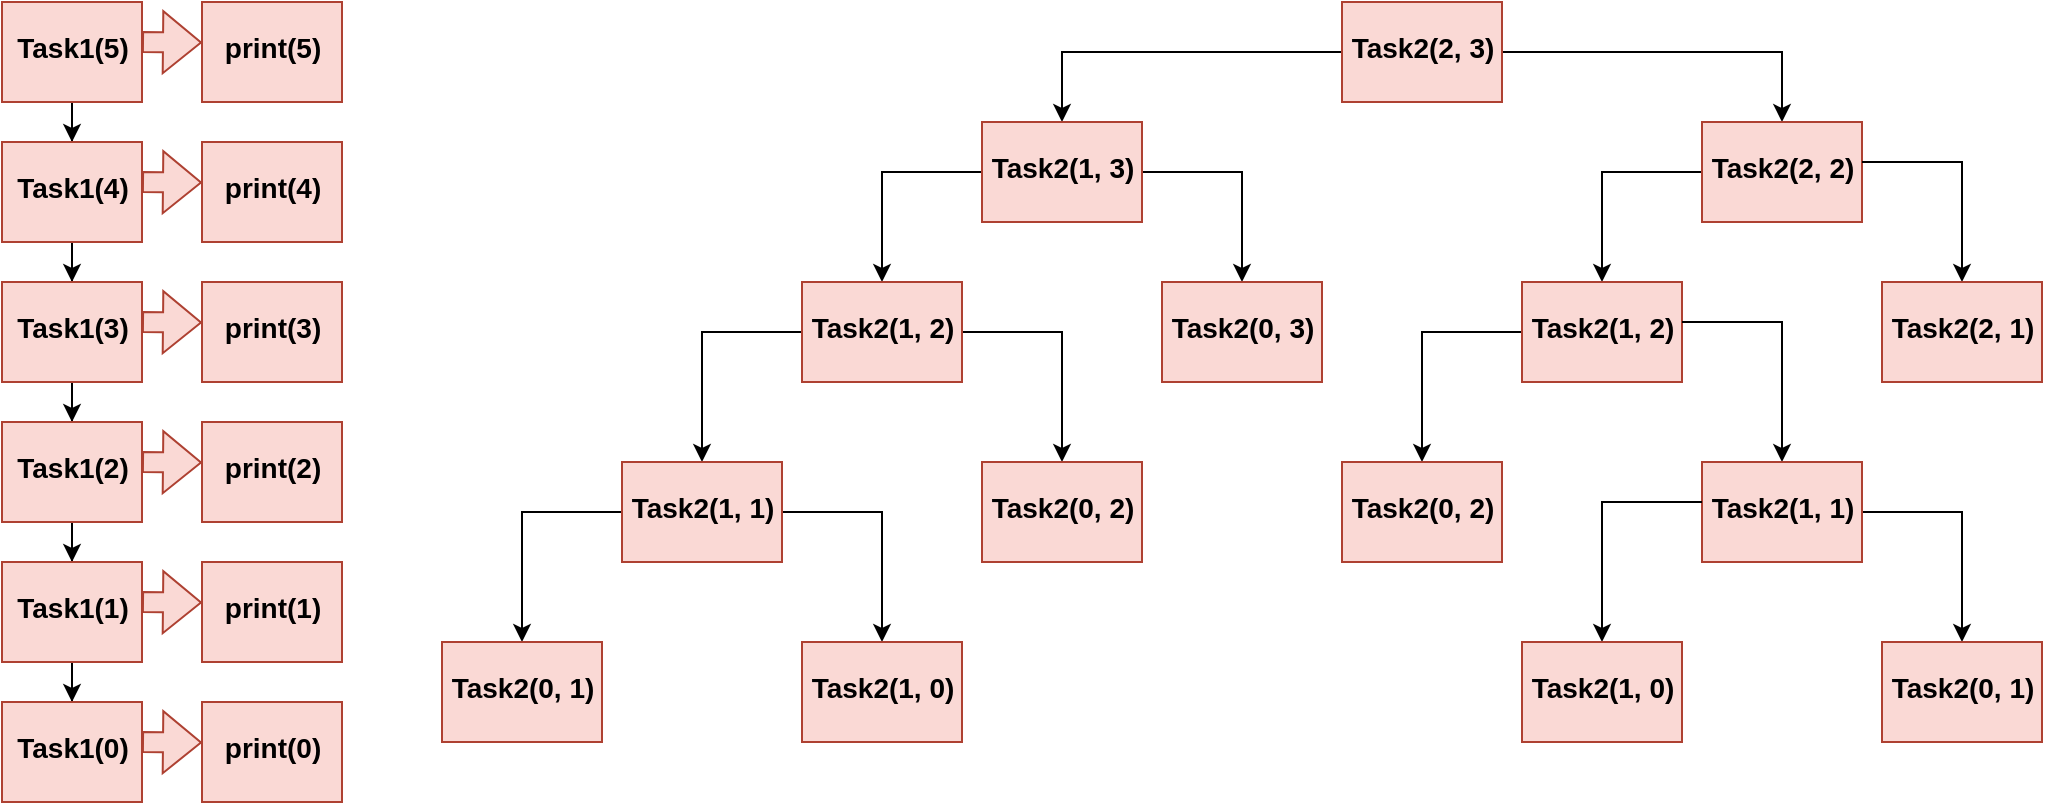 <mxfile version="24.0.7" type="github">
  <diagram name="Page-1" id="sAp3SEBh4W0fje_LopWF">
    <mxGraphModel dx="1195" dy="645" grid="1" gridSize="10" guides="1" tooltips="1" connect="1" arrows="1" fold="1" page="1" pageScale="1" pageWidth="850" pageHeight="1100" math="0" shadow="0">
      <root>
        <mxCell id="0" />
        <mxCell id="1" parent="0" />
        <mxCell id="NOnLoxw8k5Br9pSF4aaw-82" style="edgeStyle=orthogonalEdgeStyle;rounded=0;orthogonalLoop=1;jettySize=auto;html=1;entryX=0.5;entryY=0;entryDx=0;entryDy=0;" edge="1" parent="1" source="NOnLoxw8k5Br9pSF4aaw-1" target="NOnLoxw8k5Br9pSF4aaw-15">
          <mxGeometry relative="1" as="geometry" />
        </mxCell>
        <mxCell id="NOnLoxw8k5Br9pSF4aaw-1" value="" style="rounded=0;whiteSpace=wrap;html=1;fillColor=#fad9d5;strokeColor=#ae4132;" vertex="1" parent="1">
          <mxGeometry x="10" y="10" width="70" height="50" as="geometry" />
        </mxCell>
        <mxCell id="NOnLoxw8k5Br9pSF4aaw-2" value="&lt;font style=&quot;font-size: 14px;&quot;&gt;Task1(5)&lt;/font&gt;" style="text;strokeColor=none;fillColor=none;html=1;fontSize=24;fontStyle=1;verticalAlign=middle;align=center;" vertex="1" parent="1">
          <mxGeometry x="10" y="10" width="70" height="40" as="geometry" />
        </mxCell>
        <mxCell id="NOnLoxw8k5Br9pSF4aaw-3" value="" style="shape=flexArrow;endArrow=classic;html=1;rounded=0;fillColor=#fad9d5;strokeColor=#ae4132;" edge="1" parent="1">
          <mxGeometry width="50" height="50" relative="1" as="geometry">
            <mxPoint x="80" y="30.0" as="sourcePoint" />
            <mxPoint x="110" y="30.29" as="targetPoint" />
          </mxGeometry>
        </mxCell>
        <mxCell id="NOnLoxw8k5Br9pSF4aaw-4" value="" style="rounded=0;whiteSpace=wrap;html=1;fillColor=#fad9d5;strokeColor=#ae4132;" vertex="1" parent="1">
          <mxGeometry x="110" y="10" width="70" height="50" as="geometry" />
        </mxCell>
        <mxCell id="NOnLoxw8k5Br9pSF4aaw-5" value="&lt;font style=&quot;font-size: 14px;&quot;&gt;print(5)&lt;/font&gt;" style="text;strokeColor=none;fillColor=none;html=1;fontSize=24;fontStyle=1;verticalAlign=middle;align=center;" vertex="1" parent="1">
          <mxGeometry x="110" y="10" width="70" height="40" as="geometry" />
        </mxCell>
        <mxCell id="NOnLoxw8k5Br9pSF4aaw-83" style="edgeStyle=orthogonalEdgeStyle;rounded=0;orthogonalLoop=1;jettySize=auto;html=1;entryX=0.5;entryY=0;entryDx=0;entryDy=0;" edge="1" parent="1" source="NOnLoxw8k5Br9pSF4aaw-14" target="NOnLoxw8k5Br9pSF4aaw-21">
          <mxGeometry relative="1" as="geometry" />
        </mxCell>
        <mxCell id="NOnLoxw8k5Br9pSF4aaw-14" value="" style="rounded=0;whiteSpace=wrap;html=1;fillColor=#fad9d5;strokeColor=#ae4132;" vertex="1" parent="1">
          <mxGeometry x="10" y="80" width="70" height="50" as="geometry" />
        </mxCell>
        <mxCell id="NOnLoxw8k5Br9pSF4aaw-15" value="&lt;font style=&quot;font-size: 14px;&quot;&gt;Task1(4)&lt;/font&gt;" style="text;strokeColor=none;fillColor=none;html=1;fontSize=24;fontStyle=1;verticalAlign=middle;align=center;" vertex="1" parent="1">
          <mxGeometry x="10" y="80" width="70" height="40" as="geometry" />
        </mxCell>
        <mxCell id="NOnLoxw8k5Br9pSF4aaw-16" value="" style="shape=flexArrow;endArrow=classic;html=1;rounded=0;fillColor=#fad9d5;strokeColor=#ae4132;" edge="1" parent="1">
          <mxGeometry width="50" height="50" relative="1" as="geometry">
            <mxPoint x="80" y="100" as="sourcePoint" />
            <mxPoint x="110" y="100.29" as="targetPoint" />
          </mxGeometry>
        </mxCell>
        <mxCell id="NOnLoxw8k5Br9pSF4aaw-17" value="" style="rounded=0;whiteSpace=wrap;html=1;fillColor=#fad9d5;strokeColor=#ae4132;" vertex="1" parent="1">
          <mxGeometry x="110" y="80" width="70" height="50" as="geometry" />
        </mxCell>
        <mxCell id="NOnLoxw8k5Br9pSF4aaw-18" value="&lt;font style=&quot;font-size: 14px;&quot;&gt;print(4)&lt;/font&gt;" style="text;strokeColor=none;fillColor=none;html=1;fontSize=24;fontStyle=1;verticalAlign=middle;align=center;" vertex="1" parent="1">
          <mxGeometry x="110" y="80" width="70" height="40" as="geometry" />
        </mxCell>
        <mxCell id="NOnLoxw8k5Br9pSF4aaw-84" style="edgeStyle=orthogonalEdgeStyle;rounded=0;orthogonalLoop=1;jettySize=auto;html=1;entryX=0.5;entryY=0;entryDx=0;entryDy=0;" edge="1" parent="1" source="NOnLoxw8k5Br9pSF4aaw-20" target="NOnLoxw8k5Br9pSF4aaw-27">
          <mxGeometry relative="1" as="geometry" />
        </mxCell>
        <mxCell id="NOnLoxw8k5Br9pSF4aaw-20" value="" style="rounded=0;whiteSpace=wrap;html=1;fillColor=#fad9d5;strokeColor=#ae4132;" vertex="1" parent="1">
          <mxGeometry x="10" y="150" width="70" height="50" as="geometry" />
        </mxCell>
        <mxCell id="NOnLoxw8k5Br9pSF4aaw-21" value="&lt;font style=&quot;font-size: 14px;&quot;&gt;Task1(3)&lt;/font&gt;" style="text;strokeColor=none;fillColor=none;html=1;fontSize=24;fontStyle=1;verticalAlign=middle;align=center;" vertex="1" parent="1">
          <mxGeometry x="10" y="150" width="70" height="40" as="geometry" />
        </mxCell>
        <mxCell id="NOnLoxw8k5Br9pSF4aaw-22" value="" style="shape=flexArrow;endArrow=classic;html=1;rounded=0;fillColor=#fad9d5;strokeColor=#ae4132;" edge="1" parent="1">
          <mxGeometry width="50" height="50" relative="1" as="geometry">
            <mxPoint x="80" y="170" as="sourcePoint" />
            <mxPoint x="110" y="170.29" as="targetPoint" />
          </mxGeometry>
        </mxCell>
        <mxCell id="NOnLoxw8k5Br9pSF4aaw-23" value="" style="rounded=0;whiteSpace=wrap;html=1;fillColor=#fad9d5;strokeColor=#ae4132;" vertex="1" parent="1">
          <mxGeometry x="110" y="150" width="70" height="50" as="geometry" />
        </mxCell>
        <mxCell id="NOnLoxw8k5Br9pSF4aaw-24" value="&lt;font style=&quot;font-size: 14px;&quot;&gt;print(3)&lt;/font&gt;" style="text;strokeColor=none;fillColor=none;html=1;fontSize=24;fontStyle=1;verticalAlign=middle;align=center;" vertex="1" parent="1">
          <mxGeometry x="110" y="150" width="70" height="40" as="geometry" />
        </mxCell>
        <mxCell id="NOnLoxw8k5Br9pSF4aaw-85" style="edgeStyle=orthogonalEdgeStyle;rounded=0;orthogonalLoop=1;jettySize=auto;html=1;" edge="1" parent="1" source="NOnLoxw8k5Br9pSF4aaw-26" target="NOnLoxw8k5Br9pSF4aaw-33">
          <mxGeometry relative="1" as="geometry" />
        </mxCell>
        <mxCell id="NOnLoxw8k5Br9pSF4aaw-26" value="" style="rounded=0;whiteSpace=wrap;html=1;fillColor=#fad9d5;strokeColor=#ae4132;" vertex="1" parent="1">
          <mxGeometry x="10" y="220" width="70" height="50" as="geometry" />
        </mxCell>
        <mxCell id="NOnLoxw8k5Br9pSF4aaw-27" value="&lt;font style=&quot;font-size: 14px;&quot;&gt;Task1(2)&lt;/font&gt;" style="text;strokeColor=none;fillColor=none;html=1;fontSize=24;fontStyle=1;verticalAlign=middle;align=center;" vertex="1" parent="1">
          <mxGeometry x="10" y="220" width="70" height="40" as="geometry" />
        </mxCell>
        <mxCell id="NOnLoxw8k5Br9pSF4aaw-28" value="" style="shape=flexArrow;endArrow=classic;html=1;rounded=0;fillColor=#fad9d5;strokeColor=#ae4132;" edge="1" parent="1">
          <mxGeometry width="50" height="50" relative="1" as="geometry">
            <mxPoint x="80" y="240.0" as="sourcePoint" />
            <mxPoint x="110" y="240.29" as="targetPoint" />
          </mxGeometry>
        </mxCell>
        <mxCell id="NOnLoxw8k5Br9pSF4aaw-29" value="" style="rounded=0;whiteSpace=wrap;html=1;fillColor=#fad9d5;strokeColor=#ae4132;" vertex="1" parent="1">
          <mxGeometry x="110" y="220" width="70" height="50" as="geometry" />
        </mxCell>
        <mxCell id="NOnLoxw8k5Br9pSF4aaw-30" value="&lt;font style=&quot;font-size: 14px;&quot;&gt;print(2)&lt;/font&gt;" style="text;strokeColor=none;fillColor=none;html=1;fontSize=24;fontStyle=1;verticalAlign=middle;align=center;" vertex="1" parent="1">
          <mxGeometry x="110" y="220" width="70" height="40" as="geometry" />
        </mxCell>
        <mxCell id="NOnLoxw8k5Br9pSF4aaw-87" style="edgeStyle=orthogonalEdgeStyle;rounded=0;orthogonalLoop=1;jettySize=auto;html=1;" edge="1" parent="1" source="NOnLoxw8k5Br9pSF4aaw-32" target="NOnLoxw8k5Br9pSF4aaw-39">
          <mxGeometry relative="1" as="geometry" />
        </mxCell>
        <mxCell id="NOnLoxw8k5Br9pSF4aaw-32" value="" style="rounded=0;whiteSpace=wrap;html=1;fillColor=#fad9d5;strokeColor=#ae4132;" vertex="1" parent="1">
          <mxGeometry x="10" y="290" width="70" height="50" as="geometry" />
        </mxCell>
        <mxCell id="NOnLoxw8k5Br9pSF4aaw-33" value="&lt;font style=&quot;font-size: 14px;&quot;&gt;Task1(1)&lt;/font&gt;" style="text;strokeColor=none;fillColor=none;html=1;fontSize=24;fontStyle=1;verticalAlign=middle;align=center;" vertex="1" parent="1">
          <mxGeometry x="10" y="290" width="70" height="40" as="geometry" />
        </mxCell>
        <mxCell id="NOnLoxw8k5Br9pSF4aaw-34" value="" style="shape=flexArrow;endArrow=classic;html=1;rounded=0;fillColor=#fad9d5;strokeColor=#ae4132;" edge="1" parent="1">
          <mxGeometry width="50" height="50" relative="1" as="geometry">
            <mxPoint x="80" y="310.0" as="sourcePoint" />
            <mxPoint x="110" y="310.29" as="targetPoint" />
          </mxGeometry>
        </mxCell>
        <mxCell id="NOnLoxw8k5Br9pSF4aaw-35" value="" style="rounded=0;whiteSpace=wrap;html=1;fillColor=#fad9d5;strokeColor=#ae4132;" vertex="1" parent="1">
          <mxGeometry x="110" y="290" width="70" height="50" as="geometry" />
        </mxCell>
        <mxCell id="NOnLoxw8k5Br9pSF4aaw-36" value="&lt;font style=&quot;font-size: 14px;&quot;&gt;print(1)&lt;/font&gt;" style="text;strokeColor=none;fillColor=none;html=1;fontSize=24;fontStyle=1;verticalAlign=middle;align=center;" vertex="1" parent="1">
          <mxGeometry x="110" y="290" width="70" height="40" as="geometry" />
        </mxCell>
        <mxCell id="NOnLoxw8k5Br9pSF4aaw-38" value="" style="rounded=0;whiteSpace=wrap;html=1;fillColor=#fad9d5;strokeColor=#ae4132;" vertex="1" parent="1">
          <mxGeometry x="10" y="360" width="70" height="50" as="geometry" />
        </mxCell>
        <mxCell id="NOnLoxw8k5Br9pSF4aaw-39" value="&lt;font style=&quot;font-size: 14px;&quot;&gt;Task1(0)&lt;/font&gt;" style="text;strokeColor=none;fillColor=none;html=1;fontSize=24;fontStyle=1;verticalAlign=middle;align=center;" vertex="1" parent="1">
          <mxGeometry x="10" y="360" width="70" height="40" as="geometry" />
        </mxCell>
        <mxCell id="NOnLoxw8k5Br9pSF4aaw-40" value="" style="shape=flexArrow;endArrow=classic;html=1;rounded=0;fillColor=#fad9d5;strokeColor=#ae4132;" edge="1" parent="1">
          <mxGeometry width="50" height="50" relative="1" as="geometry">
            <mxPoint x="80" y="380" as="sourcePoint" />
            <mxPoint x="110" y="380.29" as="targetPoint" />
          </mxGeometry>
        </mxCell>
        <mxCell id="NOnLoxw8k5Br9pSF4aaw-41" value="" style="rounded=0;whiteSpace=wrap;html=1;fillColor=#fad9d5;strokeColor=#ae4132;" vertex="1" parent="1">
          <mxGeometry x="110" y="360" width="70" height="50" as="geometry" />
        </mxCell>
        <mxCell id="NOnLoxw8k5Br9pSF4aaw-42" value="&lt;font style=&quot;font-size: 14px;&quot;&gt;print(0)&lt;/font&gt;" style="text;strokeColor=none;fillColor=none;html=1;fontSize=24;fontStyle=1;verticalAlign=middle;align=center;" vertex="1" parent="1">
          <mxGeometry x="110" y="360" width="70" height="40" as="geometry" />
        </mxCell>
        <mxCell id="NOnLoxw8k5Br9pSF4aaw-49" style="edgeStyle=orthogonalEdgeStyle;rounded=0;orthogonalLoop=1;jettySize=auto;html=1;" edge="1" parent="1" source="NOnLoxw8k5Br9pSF4aaw-43" target="NOnLoxw8k5Br9pSF4aaw-47">
          <mxGeometry relative="1" as="geometry" />
        </mxCell>
        <mxCell id="NOnLoxw8k5Br9pSF4aaw-52" style="edgeStyle=orthogonalEdgeStyle;rounded=0;orthogonalLoop=1;jettySize=auto;html=1;" edge="1" parent="1" source="NOnLoxw8k5Br9pSF4aaw-43" target="NOnLoxw8k5Br9pSF4aaw-48">
          <mxGeometry relative="1" as="geometry" />
        </mxCell>
        <mxCell id="NOnLoxw8k5Br9pSF4aaw-43" value="" style="rounded=0;whiteSpace=wrap;html=1;fillColor=#fad9d5;strokeColor=#ae4132;" vertex="1" parent="1">
          <mxGeometry x="680" y="10" width="80" height="50" as="geometry" />
        </mxCell>
        <mxCell id="NOnLoxw8k5Br9pSF4aaw-44" value="&lt;font style=&quot;font-size: 14px;&quot;&gt;Task2(2, 3)&lt;/font&gt;" style="text;strokeColor=none;fillColor=none;html=1;fontSize=24;fontStyle=1;verticalAlign=middle;align=center;" vertex="1" parent="1">
          <mxGeometry x="680" y="10" width="80" height="40" as="geometry" />
        </mxCell>
        <mxCell id="NOnLoxw8k5Br9pSF4aaw-63" style="edgeStyle=orthogonalEdgeStyle;rounded=0;orthogonalLoop=1;jettySize=auto;html=1;entryX=0.5;entryY=0;entryDx=0;entryDy=0;" edge="1" parent="1" source="NOnLoxw8k5Br9pSF4aaw-47" target="NOnLoxw8k5Br9pSF4aaw-59">
          <mxGeometry relative="1" as="geometry" />
        </mxCell>
        <mxCell id="NOnLoxw8k5Br9pSF4aaw-64" style="edgeStyle=orthogonalEdgeStyle;rounded=0;orthogonalLoop=1;jettySize=auto;html=1;" edge="1" parent="1" source="NOnLoxw8k5Br9pSF4aaw-47" target="NOnLoxw8k5Br9pSF4aaw-62">
          <mxGeometry relative="1" as="geometry" />
        </mxCell>
        <mxCell id="NOnLoxw8k5Br9pSF4aaw-47" value="" style="rounded=0;whiteSpace=wrap;html=1;fillColor=#fad9d5;strokeColor=#ae4132;" vertex="1" parent="1">
          <mxGeometry x="500" y="70" width="80" height="50" as="geometry" />
        </mxCell>
        <mxCell id="NOnLoxw8k5Br9pSF4aaw-92" style="edgeStyle=orthogonalEdgeStyle;rounded=0;orthogonalLoop=1;jettySize=auto;html=1;entryX=0.5;entryY=0;entryDx=0;entryDy=0;" edge="1" parent="1" source="NOnLoxw8k5Br9pSF4aaw-48" target="NOnLoxw8k5Br9pSF4aaw-89">
          <mxGeometry relative="1" as="geometry" />
        </mxCell>
        <mxCell id="NOnLoxw8k5Br9pSF4aaw-48" value="" style="rounded=0;whiteSpace=wrap;html=1;fillColor=#fad9d5;strokeColor=#ae4132;" vertex="1" parent="1">
          <mxGeometry x="860" y="70" width="80" height="50" as="geometry" />
        </mxCell>
        <mxCell id="NOnLoxw8k5Br9pSF4aaw-55" value="&lt;font style=&quot;font-size: 14px;&quot;&gt;Task2(1, 3)&lt;/font&gt;" style="text;strokeColor=none;fillColor=none;html=1;fontSize=24;fontStyle=1;verticalAlign=middle;align=center;" vertex="1" parent="1">
          <mxGeometry x="500" y="70" width="80" height="40" as="geometry" />
        </mxCell>
        <mxCell id="NOnLoxw8k5Br9pSF4aaw-93" style="edgeStyle=orthogonalEdgeStyle;rounded=0;orthogonalLoop=1;jettySize=auto;html=1;entryX=0.5;entryY=0;entryDx=0;entryDy=0;" edge="1" parent="1" source="NOnLoxw8k5Br9pSF4aaw-56" target="NOnLoxw8k5Br9pSF4aaw-91">
          <mxGeometry relative="1" as="geometry" />
        </mxCell>
        <mxCell id="NOnLoxw8k5Br9pSF4aaw-56" value="&lt;font style=&quot;font-size: 14px;&quot;&gt;Task2(2, 2)&lt;/font&gt;" style="text;strokeColor=none;fillColor=none;html=1;fontSize=24;fontStyle=1;verticalAlign=middle;align=center;" vertex="1" parent="1">
          <mxGeometry x="860" y="70" width="80" height="40" as="geometry" />
        </mxCell>
        <mxCell id="NOnLoxw8k5Br9pSF4aaw-68" style="edgeStyle=orthogonalEdgeStyle;rounded=0;orthogonalLoop=1;jettySize=auto;html=1;entryX=0.5;entryY=0;entryDx=0;entryDy=0;" edge="1" parent="1" source="NOnLoxw8k5Br9pSF4aaw-57" target="NOnLoxw8k5Br9pSF4aaw-66">
          <mxGeometry relative="1" as="geometry" />
        </mxCell>
        <mxCell id="NOnLoxw8k5Br9pSF4aaw-69" style="edgeStyle=orthogonalEdgeStyle;rounded=0;orthogonalLoop=1;jettySize=auto;html=1;" edge="1" parent="1" source="NOnLoxw8k5Br9pSF4aaw-57" target="NOnLoxw8k5Br9pSF4aaw-67">
          <mxGeometry relative="1" as="geometry" />
        </mxCell>
        <mxCell id="NOnLoxw8k5Br9pSF4aaw-57" value="" style="rounded=0;whiteSpace=wrap;html=1;fillColor=#fad9d5;strokeColor=#ae4132;" vertex="1" parent="1">
          <mxGeometry x="410" y="150" width="80" height="50" as="geometry" />
        </mxCell>
        <mxCell id="NOnLoxw8k5Br9pSF4aaw-59" value="&lt;font style=&quot;font-size: 14px;&quot;&gt;Task2(1, 2)&lt;/font&gt;" style="text;strokeColor=none;fillColor=none;html=1;fontSize=24;fontStyle=1;verticalAlign=middle;align=center;" vertex="1" parent="1">
          <mxGeometry x="410" y="150" width="80" height="40" as="geometry" />
        </mxCell>
        <mxCell id="NOnLoxw8k5Br9pSF4aaw-62" value="" style="rounded=0;whiteSpace=wrap;html=1;fillColor=#fad9d5;strokeColor=#ae4132;" vertex="1" parent="1">
          <mxGeometry x="590" y="150" width="80" height="50" as="geometry" />
        </mxCell>
        <mxCell id="NOnLoxw8k5Br9pSF4aaw-65" value="&lt;font style=&quot;font-size: 14px;&quot;&gt;Task2(0, 3)&lt;/font&gt;" style="text;strokeColor=none;fillColor=none;html=1;fontSize=24;fontStyle=1;verticalAlign=middle;align=center;" vertex="1" parent="1">
          <mxGeometry x="590" y="150" width="80" height="40" as="geometry" />
        </mxCell>
        <mxCell id="NOnLoxw8k5Br9pSF4aaw-76" style="edgeStyle=orthogonalEdgeStyle;rounded=0;orthogonalLoop=1;jettySize=auto;html=1;" edge="1" parent="1" source="NOnLoxw8k5Br9pSF4aaw-66" target="NOnLoxw8k5Br9pSF4aaw-74">
          <mxGeometry relative="1" as="geometry" />
        </mxCell>
        <mxCell id="NOnLoxw8k5Br9pSF4aaw-77" style="edgeStyle=orthogonalEdgeStyle;rounded=0;orthogonalLoop=1;jettySize=auto;html=1;" edge="1" parent="1" source="NOnLoxw8k5Br9pSF4aaw-66" target="NOnLoxw8k5Br9pSF4aaw-75">
          <mxGeometry relative="1" as="geometry" />
        </mxCell>
        <mxCell id="NOnLoxw8k5Br9pSF4aaw-66" value="" style="rounded=0;whiteSpace=wrap;html=1;fillColor=#fad9d5;strokeColor=#ae4132;" vertex="1" parent="1">
          <mxGeometry x="320" y="240" width="80" height="50" as="geometry" />
        </mxCell>
        <mxCell id="NOnLoxw8k5Br9pSF4aaw-67" value="" style="rounded=0;whiteSpace=wrap;html=1;fillColor=#fad9d5;strokeColor=#ae4132;" vertex="1" parent="1">
          <mxGeometry x="500" y="240" width="80" height="50" as="geometry" />
        </mxCell>
        <mxCell id="NOnLoxw8k5Br9pSF4aaw-70" value="&lt;font style=&quot;font-size: 14px;&quot;&gt;Task2(1, 1)&lt;/font&gt;" style="text;strokeColor=none;fillColor=none;html=1;fontSize=24;fontStyle=1;verticalAlign=middle;align=center;" vertex="1" parent="1">
          <mxGeometry x="320" y="240" width="80" height="40" as="geometry" />
        </mxCell>
        <mxCell id="NOnLoxw8k5Br9pSF4aaw-71" value="&lt;font style=&quot;font-size: 14px;&quot;&gt;Task2(0, 2)&lt;/font&gt;" style="text;strokeColor=none;fillColor=none;html=1;fontSize=24;fontStyle=1;verticalAlign=middle;align=center;" vertex="1" parent="1">
          <mxGeometry x="500" y="240" width="80" height="40" as="geometry" />
        </mxCell>
        <mxCell id="NOnLoxw8k5Br9pSF4aaw-72" value="" style="rounded=0;whiteSpace=wrap;html=1;fillColor=#fad9d5;strokeColor=#ae4132;" vertex="1" parent="1">
          <mxGeometry x="230" y="330" width="80" height="50" as="geometry" />
        </mxCell>
        <mxCell id="NOnLoxw8k5Br9pSF4aaw-73" value="" style="rounded=0;whiteSpace=wrap;html=1;fillColor=#fad9d5;strokeColor=#ae4132;" vertex="1" parent="1">
          <mxGeometry x="410" y="330" width="80" height="50" as="geometry" />
        </mxCell>
        <mxCell id="NOnLoxw8k5Br9pSF4aaw-74" value="&lt;font style=&quot;font-size: 14px;&quot;&gt;Task2(0, 1)&lt;/font&gt;" style="text;strokeColor=none;fillColor=none;html=1;fontSize=24;fontStyle=1;verticalAlign=middle;align=center;" vertex="1" parent="1">
          <mxGeometry x="230" y="330" width="80" height="40" as="geometry" />
        </mxCell>
        <mxCell id="NOnLoxw8k5Br9pSF4aaw-75" value="&lt;font style=&quot;font-size: 14px;&quot;&gt;Task2(1, 0)&lt;/font&gt;" style="text;strokeColor=none;fillColor=none;html=1;fontSize=24;fontStyle=1;verticalAlign=middle;align=center;" vertex="1" parent="1">
          <mxGeometry x="410" y="330" width="80" height="40" as="geometry" />
        </mxCell>
        <mxCell id="NOnLoxw8k5Br9pSF4aaw-98" style="edgeStyle=orthogonalEdgeStyle;rounded=0;orthogonalLoop=1;jettySize=auto;html=1;entryX=0.5;entryY=0;entryDx=0;entryDy=0;" edge="1" parent="1" source="NOnLoxw8k5Br9pSF4aaw-88" target="NOnLoxw8k5Br9pSF4aaw-95">
          <mxGeometry relative="1" as="geometry" />
        </mxCell>
        <mxCell id="NOnLoxw8k5Br9pSF4aaw-88" value="" style="rounded=0;whiteSpace=wrap;html=1;fillColor=#fad9d5;strokeColor=#ae4132;" vertex="1" parent="1">
          <mxGeometry x="770" y="150" width="80" height="50" as="geometry" />
        </mxCell>
        <mxCell id="NOnLoxw8k5Br9pSF4aaw-99" style="edgeStyle=orthogonalEdgeStyle;rounded=0;orthogonalLoop=1;jettySize=auto;html=1;entryX=0.5;entryY=0;entryDx=0;entryDy=0;" edge="1" parent="1" source="NOnLoxw8k5Br9pSF4aaw-89" target="NOnLoxw8k5Br9pSF4aaw-97">
          <mxGeometry relative="1" as="geometry" />
        </mxCell>
        <mxCell id="NOnLoxw8k5Br9pSF4aaw-89" value="&lt;font style=&quot;font-size: 14px;&quot;&gt;Task2(1, 2)&lt;/font&gt;" style="text;strokeColor=none;fillColor=none;html=1;fontSize=24;fontStyle=1;verticalAlign=middle;align=center;" vertex="1" parent="1">
          <mxGeometry x="770" y="150" width="80" height="40" as="geometry" />
        </mxCell>
        <mxCell id="NOnLoxw8k5Br9pSF4aaw-90" value="" style="rounded=0;whiteSpace=wrap;html=1;fillColor=#fad9d5;strokeColor=#ae4132;" vertex="1" parent="1">
          <mxGeometry x="950" y="150" width="80" height="50" as="geometry" />
        </mxCell>
        <mxCell id="NOnLoxw8k5Br9pSF4aaw-91" value="&lt;font style=&quot;font-size: 14px;&quot;&gt;Task2(2, 1)&lt;/font&gt;" style="text;strokeColor=none;fillColor=none;html=1;fontSize=24;fontStyle=1;verticalAlign=middle;align=center;" vertex="1" parent="1">
          <mxGeometry x="950" y="150" width="80" height="40" as="geometry" />
        </mxCell>
        <mxCell id="NOnLoxw8k5Br9pSF4aaw-94" value="" style="rounded=0;whiteSpace=wrap;html=1;fillColor=#fad9d5;strokeColor=#ae4132;" vertex="1" parent="1">
          <mxGeometry x="680" y="240" width="80" height="50" as="geometry" />
        </mxCell>
        <mxCell id="NOnLoxw8k5Br9pSF4aaw-95" value="&lt;font style=&quot;font-size: 14px;&quot;&gt;Task2(0, 2)&lt;/font&gt;" style="text;strokeColor=none;fillColor=none;html=1;fontSize=24;fontStyle=1;verticalAlign=middle;align=center;" vertex="1" parent="1">
          <mxGeometry x="680" y="240" width="80" height="40" as="geometry" />
        </mxCell>
        <mxCell id="NOnLoxw8k5Br9pSF4aaw-105" style="edgeStyle=orthogonalEdgeStyle;rounded=0;orthogonalLoop=1;jettySize=auto;html=1;entryX=0.5;entryY=0;entryDx=0;entryDy=0;" edge="1" parent="1" source="NOnLoxw8k5Br9pSF4aaw-96" target="NOnLoxw8k5Br9pSF4aaw-103">
          <mxGeometry relative="1" as="geometry" />
        </mxCell>
        <mxCell id="NOnLoxw8k5Br9pSF4aaw-96" value="" style="rounded=0;whiteSpace=wrap;html=1;fillColor=#fad9d5;strokeColor=#ae4132;" vertex="1" parent="1">
          <mxGeometry x="860" y="240" width="80" height="50" as="geometry" />
        </mxCell>
        <mxCell id="NOnLoxw8k5Br9pSF4aaw-104" style="edgeStyle=orthogonalEdgeStyle;rounded=0;orthogonalLoop=1;jettySize=auto;html=1;entryX=0.5;entryY=0;entryDx=0;entryDy=0;" edge="1" parent="1" source="NOnLoxw8k5Br9pSF4aaw-97" target="NOnLoxw8k5Br9pSF4aaw-101">
          <mxGeometry relative="1" as="geometry" />
        </mxCell>
        <mxCell id="NOnLoxw8k5Br9pSF4aaw-97" value="&lt;div&gt;&lt;font style=&quot;font-size: 14px;&quot;&gt;Task2(1, 1)&lt;/font&gt;&lt;/div&gt;" style="text;strokeColor=none;fillColor=none;html=1;fontSize=24;fontStyle=1;verticalAlign=middle;align=center;" vertex="1" parent="1">
          <mxGeometry x="860" y="240" width="80" height="40" as="geometry" />
        </mxCell>
        <mxCell id="NOnLoxw8k5Br9pSF4aaw-100" value="" style="rounded=0;whiteSpace=wrap;html=1;fillColor=#fad9d5;strokeColor=#ae4132;" vertex="1" parent="1">
          <mxGeometry x="770" y="330" width="80" height="50" as="geometry" />
        </mxCell>
        <mxCell id="NOnLoxw8k5Br9pSF4aaw-101" value="&lt;font style=&quot;font-size: 14px;&quot;&gt;Task2(1, 0)&lt;/font&gt;" style="text;strokeColor=none;fillColor=none;html=1;fontSize=24;fontStyle=1;verticalAlign=middle;align=center;" vertex="1" parent="1">
          <mxGeometry x="770" y="330" width="80" height="40" as="geometry" />
        </mxCell>
        <mxCell id="NOnLoxw8k5Br9pSF4aaw-102" value="" style="rounded=0;whiteSpace=wrap;html=1;fillColor=#fad9d5;strokeColor=#ae4132;" vertex="1" parent="1">
          <mxGeometry x="950" y="330" width="80" height="50" as="geometry" />
        </mxCell>
        <mxCell id="NOnLoxw8k5Br9pSF4aaw-103" value="&lt;div&gt;&lt;font style=&quot;font-size: 14px;&quot;&gt;Task2(0, 1)&lt;/font&gt;&lt;/div&gt;" style="text;strokeColor=none;fillColor=none;html=1;fontSize=24;fontStyle=1;verticalAlign=middle;align=center;" vertex="1" parent="1">
          <mxGeometry x="950" y="330" width="80" height="40" as="geometry" />
        </mxCell>
      </root>
    </mxGraphModel>
  </diagram>
</mxfile>
